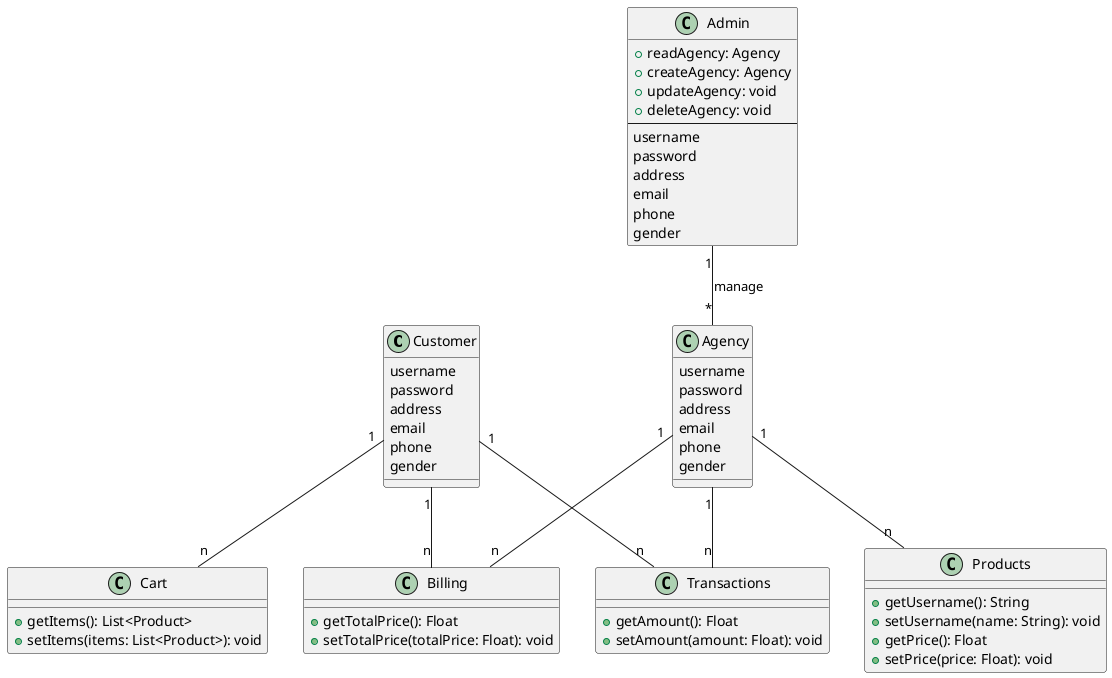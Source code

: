 @startuml Ecomerce

class Customer {
    username
    password
    address
    email
    phone
    gender
}

class Agency {
    username
    password
    address
    email
    phone
    gender
}

class Admin {
    + readAgency: Agency
    + createAgency: Agency
    + updateAgency: void
    + deleteAgency: void
    --
    username
    password
    address
    email
    phone
    gender
}

class Cart {
    + getItems(): List<Product>
    + setItems(items: List<Product>): void
}

class Billing {
    + getTotalPrice(): Float
    + setTotalPrice(totalPrice: Float): void
}

class Products {
    + getUsername(): String
    + setUsername(name: String): void
    + getPrice(): Float
    + setPrice(price: Float): void
}

class Transactions {
    + getAmount(): Float
    + setAmount(amount: Float): void
}

Customer "1" -- "n" Cart
Customer "1" -- "n" Transactions
Customer "1" -- "n" Billing
Agency "1" -- "n" Products
Agency "1" -- "n" Transactions
Agency "1" -- "n" Billing
Admin "1" -- "*" Agency : manage

@enduml